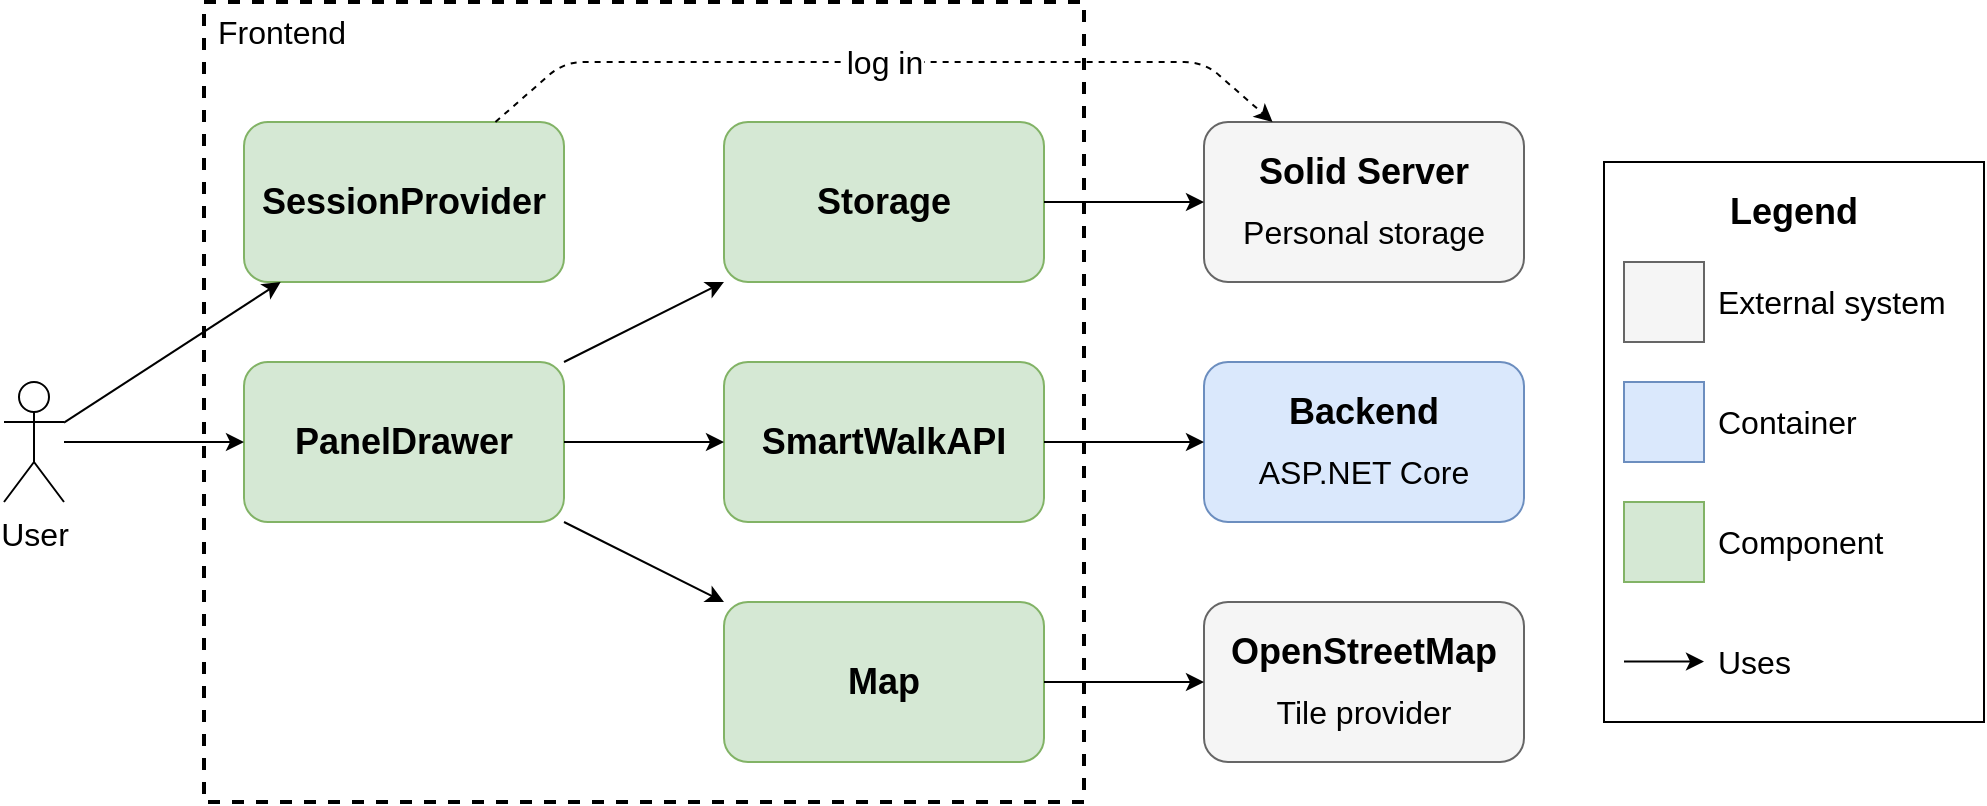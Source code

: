 <mxfile version="22.1.0" type="device">
  <diagram name="Page-1" id="cpg3IhzVYbS5RQpEwwu0">
    <mxGraphModel dx="1114" dy="602" grid="1" gridSize="10" guides="1" tooltips="1" connect="1" arrows="1" fold="1" page="1" pageScale="1" pageWidth="1169" pageHeight="827" math="0" shadow="0">
      <root>
        <mxCell id="0" />
        <mxCell id="1" parent="0" />
        <mxCell id="ZVn86jo5iJJzKrJMQweK-2" value="User" style="shape=umlActor;verticalLabelPosition=bottom;verticalAlign=top;html=1;outlineConnect=0;fontSize=16;" parent="1" vertex="1">
          <mxGeometry x="80" y="250" width="30" height="60" as="geometry" />
        </mxCell>
        <mxCell id="ZVn86jo5iJJzKrJMQweK-3" value="" style="rounded=0;whiteSpace=wrap;html=1;fillColor=none;dashed=1;strokeWidth=2;" parent="1" vertex="1">
          <mxGeometry x="180" y="60" width="440" height="400" as="geometry" />
        </mxCell>
        <mxCell id="ZVn86jo5iJJzKrJMQweK-4" value="Frontend" style="text;html=1;strokeColor=none;fillColor=none;align=left;verticalAlign=middle;whiteSpace=wrap;rounded=0;spacingLeft=5;fontSize=16;" parent="1" vertex="1">
          <mxGeometry x="180" y="60" width="100" height="30" as="geometry" />
        </mxCell>
        <mxCell id="ZVn86jo5iJJzKrJMQweK-5" value="" style="rounded=1;whiteSpace=wrap;html=1;fillColor=#d5e8d4;strokeColor=#82b366;" parent="1" vertex="1">
          <mxGeometry x="200" y="240" width="160" height="80" as="geometry" />
        </mxCell>
        <mxCell id="ZVn86jo5iJJzKrJMQweK-6" value="PanelDrawer" style="text;html=1;strokeColor=none;fillColor=none;align=center;verticalAlign=middle;whiteSpace=wrap;rounded=0;fontSize=18;fontStyle=1" parent="1" vertex="1">
          <mxGeometry x="210" y="250" width="140" height="60" as="geometry" />
        </mxCell>
        <mxCell id="ZVn86jo5iJJzKrJMQweK-8" value="" style="rounded=1;whiteSpace=wrap;html=1;fillColor=#d5e8d4;strokeColor=#82b366;" parent="1" vertex="1">
          <mxGeometry x="440" y="240" width="160" height="80" as="geometry" />
        </mxCell>
        <mxCell id="ZVn86jo5iJJzKrJMQweK-9" value="SmartWalkAPI" style="text;html=1;strokeColor=none;fillColor=none;align=center;verticalAlign=middle;whiteSpace=wrap;rounded=0;fontSize=18;fontStyle=1" parent="1" vertex="1">
          <mxGeometry x="450" y="250" width="140" height="60" as="geometry" />
        </mxCell>
        <mxCell id="ZVn86jo5iJJzKrJMQweK-10" style="rounded=0;orthogonalLoop=1;jettySize=auto;html=1;endArrow=classic;endFill=1;" parent="1" source="ZVn86jo5iJJzKrJMQweK-2" target="ZVn86jo5iJJzKrJMQweK-5" edge="1">
          <mxGeometry relative="1" as="geometry">
            <mxPoint x="110" y="280" as="sourcePoint" />
            <mxPoint x="200" y="280" as="targetPoint" />
          </mxGeometry>
        </mxCell>
        <mxCell id="ZVn86jo5iJJzKrJMQweK-11" style="rounded=0;orthogonalLoop=1;jettySize=auto;html=1;endArrow=classic;endFill=1;" parent="1" source="ZVn86jo5iJJzKrJMQweK-5" target="ZVn86jo5iJJzKrJMQweK-8" edge="1">
          <mxGeometry relative="1" as="geometry">
            <mxPoint x="400" y="340" as="sourcePoint" />
            <mxPoint x="490" y="340" as="targetPoint" />
          </mxGeometry>
        </mxCell>
        <mxCell id="ZVn86jo5iJJzKrJMQweK-12" value="" style="rounded=1;whiteSpace=wrap;html=1;fillColor=#f5f5f5;strokeColor=#666666;fontColor=#333333;" parent="1" vertex="1">
          <mxGeometry x="680" y="120" width="160" height="80" as="geometry" />
        </mxCell>
        <mxCell id="ZVn86jo5iJJzKrJMQweK-13" value="Solid Server" style="text;html=1;strokeColor=none;fillColor=none;align=center;verticalAlign=middle;whiteSpace=wrap;rounded=0;fontSize=18;fontStyle=1" parent="1" vertex="1">
          <mxGeometry x="690" y="130" width="140" height="30" as="geometry" />
        </mxCell>
        <mxCell id="ZVn86jo5iJJzKrJMQweK-14" value="Personal storage" style="text;html=1;strokeColor=none;fillColor=none;align=center;verticalAlign=middle;whiteSpace=wrap;rounded=0;fontSize=16;" parent="1" vertex="1">
          <mxGeometry x="690" y="160" width="140" height="30" as="geometry" />
        </mxCell>
        <mxCell id="ZVn86jo5iJJzKrJMQweK-15" value="" style="rounded=1;whiteSpace=wrap;html=1;fillColor=#f5f5f5;strokeColor=#666666;fontColor=#333333;" parent="1" vertex="1">
          <mxGeometry x="680" y="360" width="160" height="80" as="geometry" />
        </mxCell>
        <mxCell id="ZVn86jo5iJJzKrJMQweK-16" value="OpenStreetMap" style="text;html=1;strokeColor=none;fillColor=none;align=center;verticalAlign=middle;whiteSpace=wrap;rounded=0;fontSize=18;fontStyle=1" parent="1" vertex="1">
          <mxGeometry x="690" y="370" width="140" height="30" as="geometry" />
        </mxCell>
        <mxCell id="ZVn86jo5iJJzKrJMQweK-17" value="Tile provider" style="text;html=1;strokeColor=none;fillColor=none;align=center;verticalAlign=middle;whiteSpace=wrap;rounded=0;fontSize=16;" parent="1" vertex="1">
          <mxGeometry x="690" y="400" width="140" height="30" as="geometry" />
        </mxCell>
        <mxCell id="ZVn86jo5iJJzKrJMQweK-18" value="" style="rounded=1;whiteSpace=wrap;html=1;fillColor=#dae8fc;strokeColor=#6c8ebf;" parent="1" vertex="1">
          <mxGeometry x="680" y="240" width="160" height="80" as="geometry" />
        </mxCell>
        <mxCell id="ZVn86jo5iJJzKrJMQweK-19" value="Backend" style="text;html=1;strokeColor=none;fillColor=none;align=center;verticalAlign=middle;whiteSpace=wrap;rounded=0;fontSize=18;fontStyle=1" parent="1" vertex="1">
          <mxGeometry x="690" y="250" width="140" height="30" as="geometry" />
        </mxCell>
        <mxCell id="ZVn86jo5iJJzKrJMQweK-20" value="ASP.NET Core" style="text;html=1;strokeColor=none;fillColor=none;align=center;verticalAlign=middle;whiteSpace=wrap;rounded=0;fontSize=16;" parent="1" vertex="1">
          <mxGeometry x="690" y="280" width="140" height="30" as="geometry" />
        </mxCell>
        <mxCell id="ZVn86jo5iJJzKrJMQweK-21" style="rounded=0;orthogonalLoop=1;jettySize=auto;html=1;endArrow=classic;endFill=1;" parent="1" source="ZVn86jo5iJJzKrJMQweK-8" target="ZVn86jo5iJJzKrJMQweK-18" edge="1">
          <mxGeometry relative="1" as="geometry">
            <mxPoint x="870" y="410" as="sourcePoint" />
            <mxPoint x="450" y="290" as="targetPoint" />
          </mxGeometry>
        </mxCell>
        <mxCell id="ZVn86jo5iJJzKrJMQweK-22" value="" style="rounded=1;whiteSpace=wrap;html=1;fillColor=#d5e8d4;strokeColor=#82b366;" parent="1" vertex="1">
          <mxGeometry x="440" y="360" width="160" height="80" as="geometry" />
        </mxCell>
        <mxCell id="ZVn86jo5iJJzKrJMQweK-23" value="Map" style="text;html=1;strokeColor=none;fillColor=none;align=center;verticalAlign=middle;whiteSpace=wrap;rounded=0;fontSize=18;fontStyle=1" parent="1" vertex="1">
          <mxGeometry x="450" y="370" width="140" height="60" as="geometry" />
        </mxCell>
        <mxCell id="ZVn86jo5iJJzKrJMQweK-24" value="" style="endArrow=classic;html=1;rounded=0;endFill=1;" parent="1" source="ZVn86jo5iJJzKrJMQweK-5" target="ZVn86jo5iJJzKrJMQweK-22" edge="1">
          <mxGeometry width="50" height="50" relative="1" as="geometry">
            <mxPoint x="540" y="310" as="sourcePoint" />
            <mxPoint x="590" y="260" as="targetPoint" />
          </mxGeometry>
        </mxCell>
        <mxCell id="ZVn86jo5iJJzKrJMQweK-25" style="rounded=0;orthogonalLoop=1;jettySize=auto;html=1;endArrow=classic;endFill=1;" parent="1" source="ZVn86jo5iJJzKrJMQweK-22" target="ZVn86jo5iJJzKrJMQweK-15" edge="1">
          <mxGeometry relative="1" as="geometry">
            <mxPoint x="600" y="500" as="sourcePoint" />
            <mxPoint x="680" y="500" as="targetPoint" />
          </mxGeometry>
        </mxCell>
        <mxCell id="ZVn86jo5iJJzKrJMQweK-26" value="" style="rounded=1;whiteSpace=wrap;html=1;fillColor=#d5e8d4;strokeColor=#82b366;" parent="1" vertex="1">
          <mxGeometry x="440" y="120" width="160" height="80" as="geometry" />
        </mxCell>
        <mxCell id="ZVn86jo5iJJzKrJMQweK-27" value="Storage" style="text;html=1;strokeColor=none;fillColor=none;align=center;verticalAlign=middle;whiteSpace=wrap;rounded=0;fontSize=18;fontStyle=1" parent="1" vertex="1">
          <mxGeometry x="450" y="130" width="140" height="60" as="geometry" />
        </mxCell>
        <mxCell id="ZVn86jo5iJJzKrJMQweK-28" value="" style="endArrow=classic;html=1;rounded=0;endFill=1;" parent="1" source="ZVn86jo5iJJzKrJMQweK-26" target="ZVn86jo5iJJzKrJMQweK-12" edge="1">
          <mxGeometry width="50" height="50" relative="1" as="geometry">
            <mxPoint x="370" y="330" as="sourcePoint" />
            <mxPoint x="450" y="370" as="targetPoint" />
          </mxGeometry>
        </mxCell>
        <mxCell id="ZVn86jo5iJJzKrJMQweK-29" value="" style="endArrow=classic;html=1;rounded=0;endFill=1;" parent="1" source="ZVn86jo5iJJzKrJMQweK-5" target="ZVn86jo5iJJzKrJMQweK-26" edge="1">
          <mxGeometry width="50" height="50" relative="1" as="geometry">
            <mxPoint x="390" y="-10" as="sourcePoint" />
            <mxPoint x="470" y="30" as="targetPoint" />
          </mxGeometry>
        </mxCell>
        <mxCell id="ZVn86jo5iJJzKrJMQweK-30" value="" style="rounded=1;whiteSpace=wrap;html=1;fillColor=#d5e8d4;strokeColor=#82b366;" parent="1" vertex="1">
          <mxGeometry x="200" y="120" width="160" height="80" as="geometry" />
        </mxCell>
        <mxCell id="ZVn86jo5iJJzKrJMQweK-31" value="SessionProvider" style="text;html=1;strokeColor=none;fillColor=none;align=center;verticalAlign=middle;whiteSpace=wrap;rounded=0;fontSize=18;fontStyle=1" parent="1" vertex="1">
          <mxGeometry x="200" y="130" width="160" height="60" as="geometry" />
        </mxCell>
        <mxCell id="ZVn86jo5iJJzKrJMQweK-32" value="log in" style="endArrow=classic;html=1;rounded=1;dashed=1;fontSize=16;" parent="1" source="ZVn86jo5iJJzKrJMQweK-30" target="ZVn86jo5iJJzKrJMQweK-12" edge="1">
          <mxGeometry width="50" height="50" relative="1" as="geometry">
            <mxPoint x="420" y="230" as="sourcePoint" />
            <mxPoint x="470" y="180" as="targetPoint" />
            <Array as="points">
              <mxPoint x="360" y="90" />
              <mxPoint x="680" y="90" />
            </Array>
          </mxGeometry>
        </mxCell>
        <mxCell id="ZVn86jo5iJJzKrJMQweK-34" style="rounded=0;orthogonalLoop=1;jettySize=auto;html=1;endArrow=classic;endFill=1;" parent="1" source="ZVn86jo5iJJzKrJMQweK-2" target="ZVn86jo5iJJzKrJMQweK-30" edge="1">
          <mxGeometry relative="1" as="geometry">
            <mxPoint x="120" y="290" as="sourcePoint" />
            <mxPoint x="210" y="290" as="targetPoint" />
          </mxGeometry>
        </mxCell>
        <mxCell id="ZVn86jo5iJJzKrJMQweK-35" value="" style="rounded=0;whiteSpace=wrap;html=1;fillColor=none;" parent="1" vertex="1">
          <mxGeometry x="880" y="140" width="190" height="280" as="geometry" />
        </mxCell>
        <mxCell id="ZVn86jo5iJJzKrJMQweK-36" value="" style="rounded=0;whiteSpace=wrap;html=1;fillColor=#f5f5f5;fontColor=#333333;strokeColor=#666666;" parent="1" vertex="1">
          <mxGeometry x="890" y="190" width="40" height="40" as="geometry" />
        </mxCell>
        <mxCell id="ZVn86jo5iJJzKrJMQweK-37" value="Legend" style="text;html=1;strokeColor=none;fillColor=none;align=center;verticalAlign=middle;whiteSpace=wrap;rounded=0;fontSize=18;fontStyle=1" parent="1" vertex="1">
          <mxGeometry x="880" y="150" width="190" height="30" as="geometry" />
        </mxCell>
        <mxCell id="ZVn86jo5iJJzKrJMQweK-38" value="External system" style="text;html=1;strokeColor=none;fillColor=none;align=left;verticalAlign=middle;whiteSpace=wrap;rounded=0;fontSize=16;spacingLeft=5;" parent="1" vertex="1">
          <mxGeometry x="930" y="190" width="130" height="40" as="geometry" />
        </mxCell>
        <mxCell id="ZVn86jo5iJJzKrJMQweK-39" value="" style="rounded=0;whiteSpace=wrap;html=1;fillColor=#dae8fc;strokeColor=#6c8ebf;" parent="1" vertex="1">
          <mxGeometry x="890" y="250" width="40" height="40" as="geometry" />
        </mxCell>
        <mxCell id="ZVn86jo5iJJzKrJMQweK-40" value="Container" style="text;html=1;strokeColor=none;fillColor=none;align=left;verticalAlign=middle;whiteSpace=wrap;rounded=0;fontSize=16;spacingLeft=5;" parent="1" vertex="1">
          <mxGeometry x="930" y="250" width="130" height="40" as="geometry" />
        </mxCell>
        <mxCell id="ZVn86jo5iJJzKrJMQweK-41" value="" style="rounded=0;orthogonalLoop=1;jettySize=auto;html=1;endArrow=classic;endFill=1;" parent="1" edge="1">
          <mxGeometry relative="1" as="geometry">
            <mxPoint x="890" y="389.8" as="sourcePoint" />
            <mxPoint x="930" y="389.8" as="targetPoint" />
          </mxGeometry>
        </mxCell>
        <mxCell id="ZVn86jo5iJJzKrJMQweK-42" value="Uses" style="text;html=1;strokeColor=none;fillColor=none;align=left;verticalAlign=middle;whiteSpace=wrap;rounded=0;fontSize=16;spacingLeft=5;" parent="1" vertex="1">
          <mxGeometry x="930" y="370" width="130" height="40" as="geometry" />
        </mxCell>
        <mxCell id="ZVn86jo5iJJzKrJMQweK-43" value="" style="rounded=0;whiteSpace=wrap;html=1;fillColor=#d5e8d4;strokeColor=#82b366;" parent="1" vertex="1">
          <mxGeometry x="890" y="310" width="40" height="40" as="geometry" />
        </mxCell>
        <mxCell id="ZVn86jo5iJJzKrJMQweK-44" value="Component" style="text;html=1;strokeColor=none;fillColor=none;align=left;verticalAlign=middle;whiteSpace=wrap;rounded=0;fontSize=16;spacingLeft=5;" parent="1" vertex="1">
          <mxGeometry x="930" y="310" width="130" height="40" as="geometry" />
        </mxCell>
      </root>
    </mxGraphModel>
  </diagram>
</mxfile>
